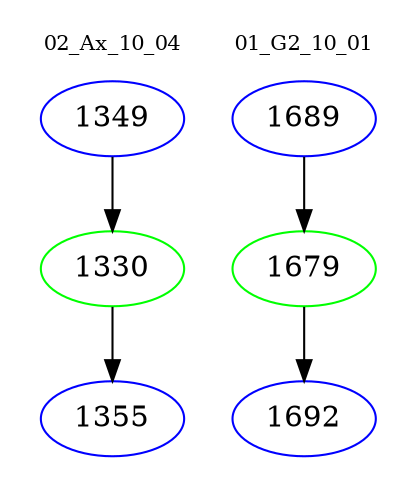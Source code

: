 digraph{
subgraph cluster_0 {
color = white
label = "02_Ax_10_04";
fontsize=10;
T0_1349 [label="1349", color="blue"]
T0_1349 -> T0_1330 [color="black"]
T0_1330 [label="1330", color="green"]
T0_1330 -> T0_1355 [color="black"]
T0_1355 [label="1355", color="blue"]
}
subgraph cluster_1 {
color = white
label = "01_G2_10_01";
fontsize=10;
T1_1689 [label="1689", color="blue"]
T1_1689 -> T1_1679 [color="black"]
T1_1679 [label="1679", color="green"]
T1_1679 -> T1_1692 [color="black"]
T1_1692 [label="1692", color="blue"]
}
}
